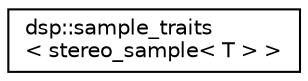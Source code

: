 digraph "Graphical Class Hierarchy"
{
  edge [fontname="Helvetica",fontsize="10",labelfontname="Helvetica",labelfontsize="10"];
  node [fontname="Helvetica",fontsize="10",shape=record];
  rankdir="LR";
  Node1 [label="dsp::sample_traits\l\< stereo_sample\< T \> \>",height=0.2,width=0.4,color="black", fillcolor="white", style="filled",URL="$structdsp_1_1sample__traits_3_01stereo__sample_3_01_t_01_4_01_4.html"];
}
